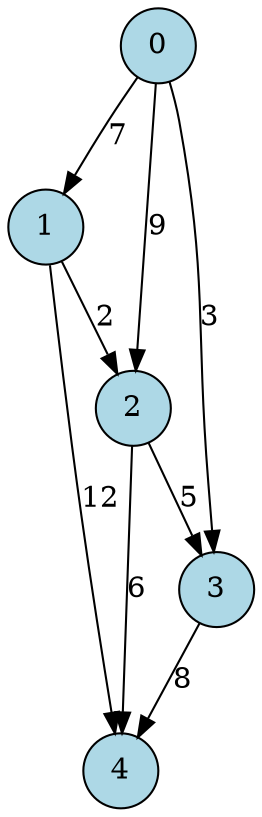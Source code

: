 digraph G {
    node [shape=circle, style=filled, fillcolor=lightblue];
    edge [color=black];
    0 -> 1 [label="7"];
    0 -> 2 [label="9"];
    0 -> 3 [label="3"];
    1 -> 2 [label="2"];
    1 -> 4 [label="12"];
    2 -> 3 [label="5"];
    2 -> 4 [label="6"];
    3 -> 4 [label="8"];
}
